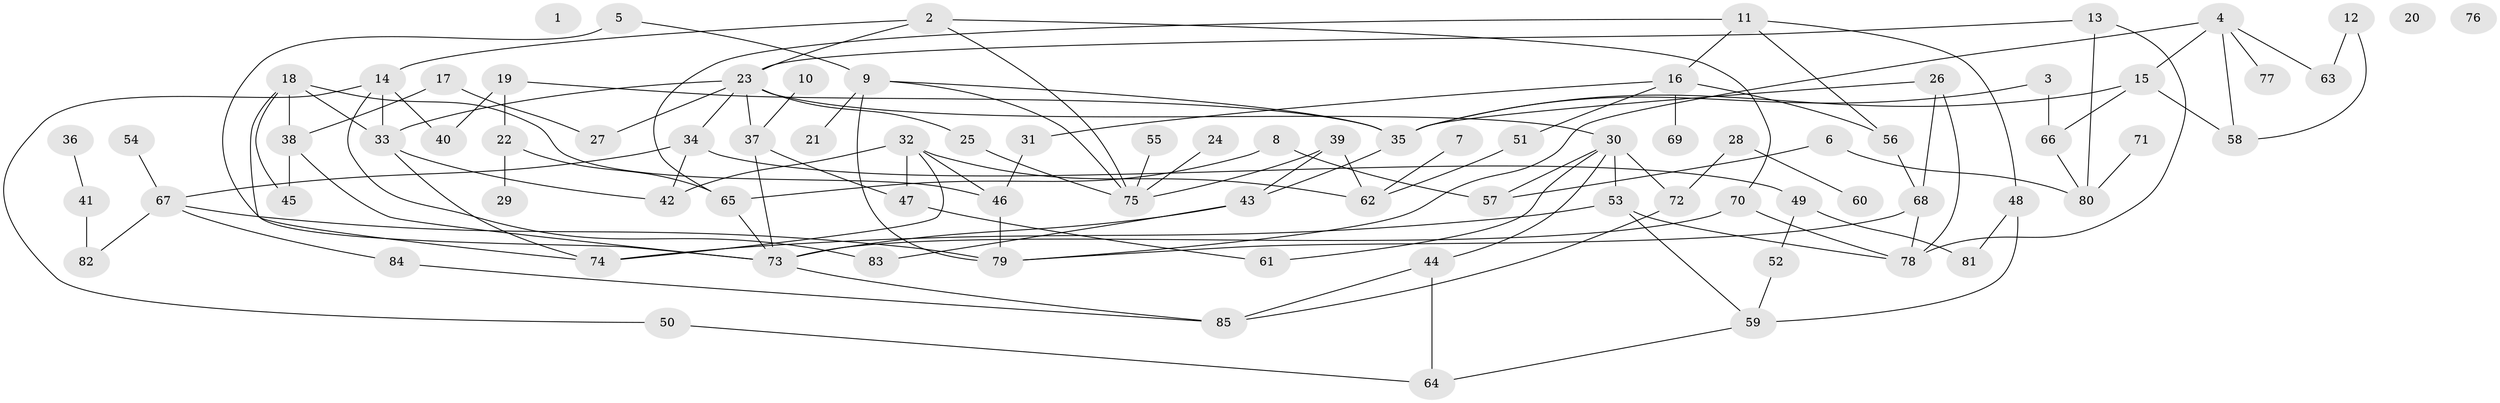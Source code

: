 // Generated by graph-tools (version 1.1) at 2025/13/03/09/25 04:13:14]
// undirected, 85 vertices, 127 edges
graph export_dot {
graph [start="1"]
  node [color=gray90,style=filled];
  1;
  2;
  3;
  4;
  5;
  6;
  7;
  8;
  9;
  10;
  11;
  12;
  13;
  14;
  15;
  16;
  17;
  18;
  19;
  20;
  21;
  22;
  23;
  24;
  25;
  26;
  27;
  28;
  29;
  30;
  31;
  32;
  33;
  34;
  35;
  36;
  37;
  38;
  39;
  40;
  41;
  42;
  43;
  44;
  45;
  46;
  47;
  48;
  49;
  50;
  51;
  52;
  53;
  54;
  55;
  56;
  57;
  58;
  59;
  60;
  61;
  62;
  63;
  64;
  65;
  66;
  67;
  68;
  69;
  70;
  71;
  72;
  73;
  74;
  75;
  76;
  77;
  78;
  79;
  80;
  81;
  82;
  83;
  84;
  85;
  2 -- 14;
  2 -- 23;
  2 -- 70;
  2 -- 75;
  3 -- 35;
  3 -- 66;
  4 -- 15;
  4 -- 58;
  4 -- 63;
  4 -- 77;
  4 -- 79;
  5 -- 9;
  5 -- 73;
  6 -- 57;
  6 -- 80;
  7 -- 62;
  8 -- 57;
  8 -- 65;
  9 -- 21;
  9 -- 35;
  9 -- 75;
  9 -- 79;
  10 -- 37;
  11 -- 16;
  11 -- 48;
  11 -- 56;
  11 -- 65;
  12 -- 58;
  12 -- 63;
  13 -- 23;
  13 -- 78;
  13 -- 80;
  14 -- 33;
  14 -- 40;
  14 -- 50;
  14 -- 83;
  15 -- 35;
  15 -- 58;
  15 -- 66;
  16 -- 31;
  16 -- 51;
  16 -- 56;
  16 -- 69;
  17 -- 27;
  17 -- 38;
  18 -- 33;
  18 -- 38;
  18 -- 45;
  18 -- 46;
  18 -- 74;
  19 -- 22;
  19 -- 35;
  19 -- 40;
  22 -- 29;
  22 -- 65;
  23 -- 25;
  23 -- 27;
  23 -- 30;
  23 -- 33;
  23 -- 34;
  23 -- 37;
  24 -- 75;
  25 -- 75;
  26 -- 35;
  26 -- 68;
  26 -- 78;
  28 -- 60;
  28 -- 72;
  30 -- 44;
  30 -- 53;
  30 -- 57;
  30 -- 61;
  30 -- 72;
  31 -- 46;
  32 -- 42;
  32 -- 46;
  32 -- 47;
  32 -- 62;
  32 -- 74;
  33 -- 42;
  33 -- 74;
  34 -- 42;
  34 -- 49;
  34 -- 67;
  35 -- 43;
  36 -- 41;
  37 -- 47;
  37 -- 73;
  38 -- 45;
  38 -- 73;
  39 -- 43;
  39 -- 62;
  39 -- 75;
  41 -- 82;
  43 -- 73;
  43 -- 83;
  44 -- 64;
  44 -- 85;
  46 -- 79;
  47 -- 61;
  48 -- 59;
  48 -- 81;
  49 -- 52;
  49 -- 81;
  50 -- 64;
  51 -- 62;
  52 -- 59;
  53 -- 59;
  53 -- 74;
  53 -- 78;
  54 -- 67;
  55 -- 75;
  56 -- 68;
  59 -- 64;
  65 -- 73;
  66 -- 80;
  67 -- 79;
  67 -- 82;
  67 -- 84;
  68 -- 78;
  68 -- 79;
  70 -- 73;
  70 -- 78;
  71 -- 80;
  72 -- 85;
  73 -- 85;
  84 -- 85;
}
